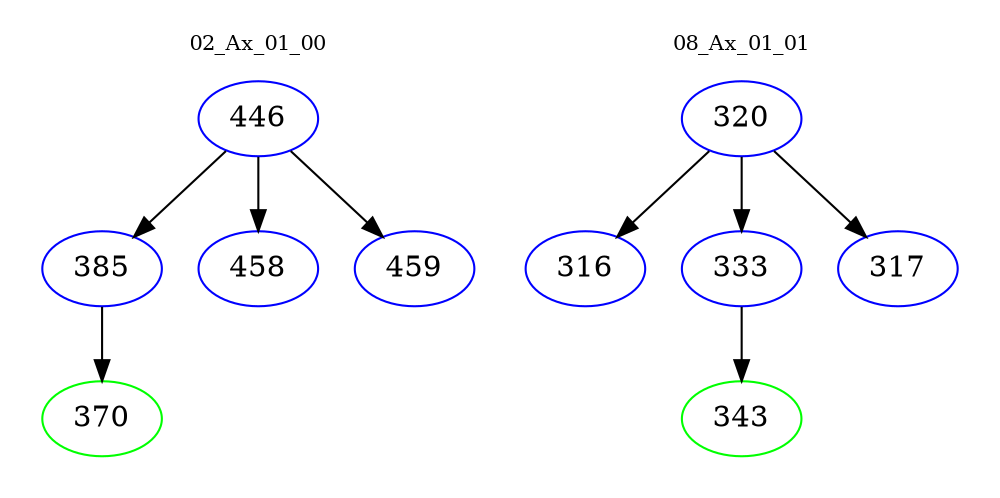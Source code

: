 digraph{
subgraph cluster_0 {
color = white
label = "02_Ax_01_00";
fontsize=10;
T0_446 [label="446", color="blue"]
T0_446 -> T0_385 [color="black"]
T0_385 [label="385", color="blue"]
T0_385 -> T0_370 [color="black"]
T0_370 [label="370", color="green"]
T0_446 -> T0_458 [color="black"]
T0_458 [label="458", color="blue"]
T0_446 -> T0_459 [color="black"]
T0_459 [label="459", color="blue"]
}
subgraph cluster_1 {
color = white
label = "08_Ax_01_01";
fontsize=10;
T1_320 [label="320", color="blue"]
T1_320 -> T1_316 [color="black"]
T1_316 [label="316", color="blue"]
T1_320 -> T1_333 [color="black"]
T1_333 [label="333", color="blue"]
T1_333 -> T1_343 [color="black"]
T1_343 [label="343", color="green"]
T1_320 -> T1_317 [color="black"]
T1_317 [label="317", color="blue"]
}
}
